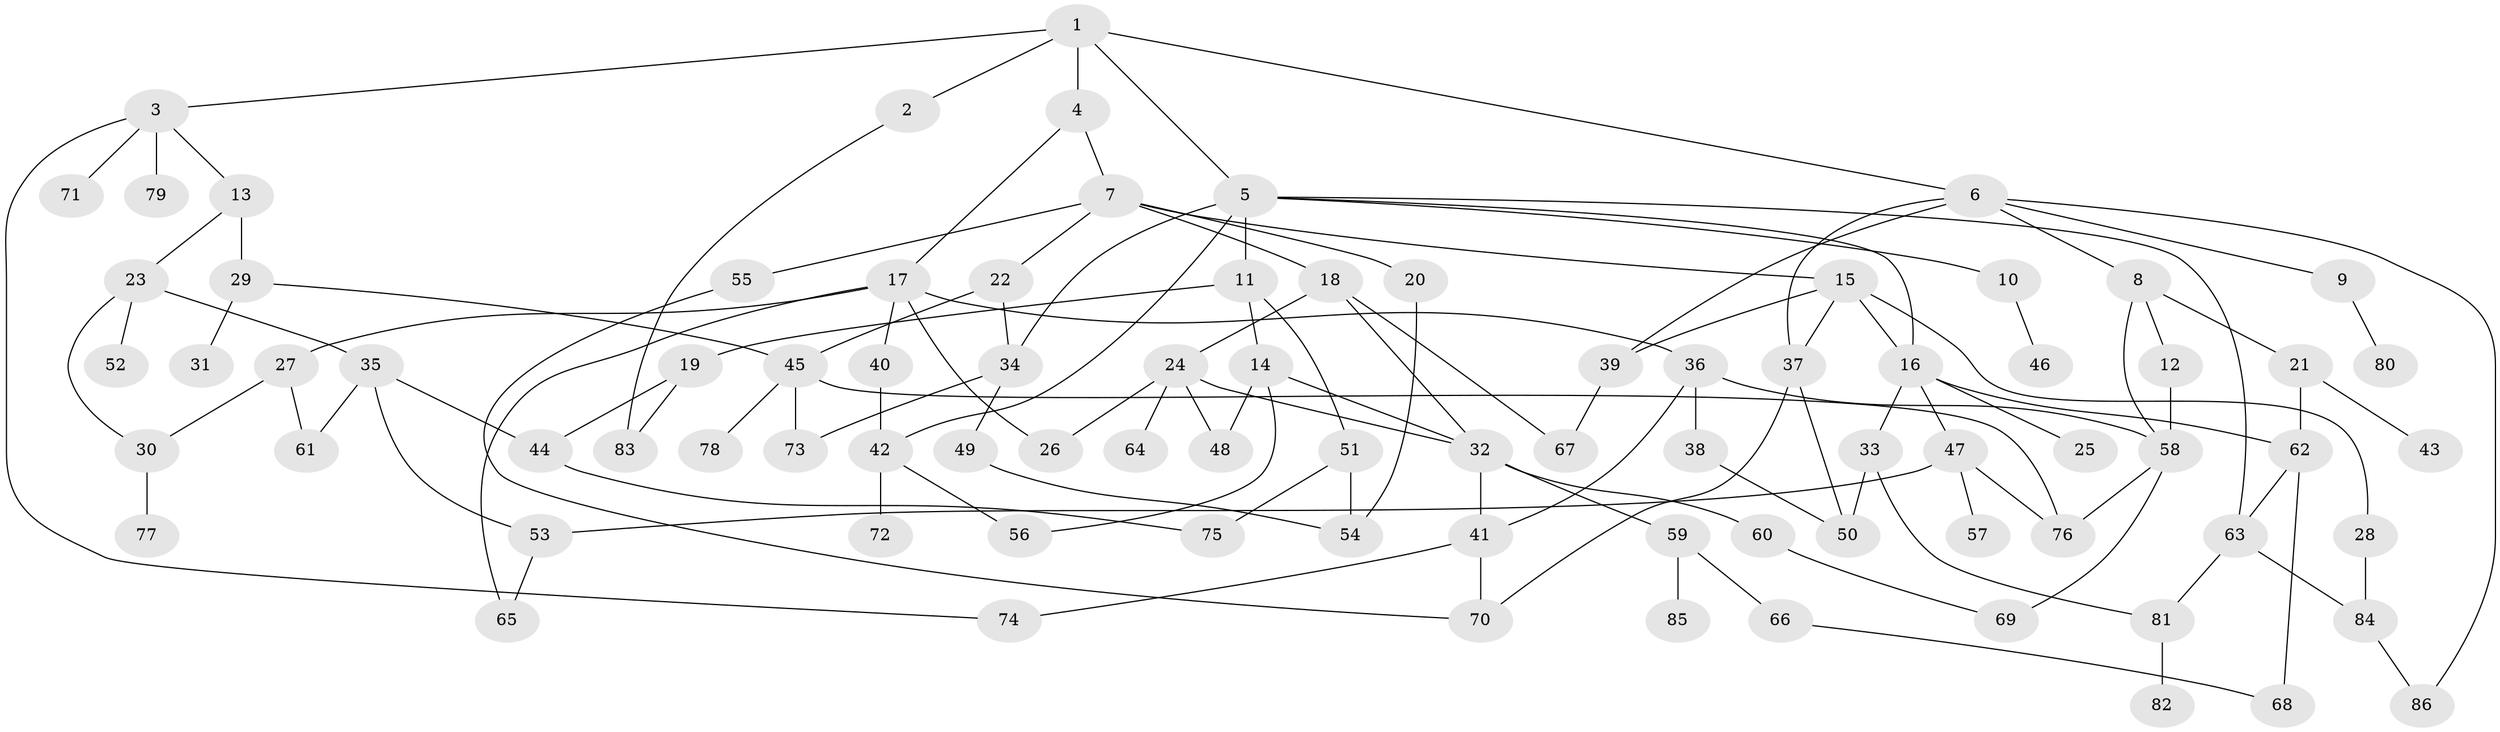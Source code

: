 // coarse degree distribution, {9: 0.03333333333333333, 2: 0.25, 4: 0.15, 3: 0.16666666666666666, 8: 0.016666666666666666, 1: 0.2, 5: 0.1, 7: 0.03333333333333333, 6: 0.05}
// Generated by graph-tools (version 1.1) at 2025/51/02/27/25 19:51:38]
// undirected, 86 vertices, 124 edges
graph export_dot {
graph [start="1"]
  node [color=gray90,style=filled];
  1;
  2;
  3;
  4;
  5;
  6;
  7;
  8;
  9;
  10;
  11;
  12;
  13;
  14;
  15;
  16;
  17;
  18;
  19;
  20;
  21;
  22;
  23;
  24;
  25;
  26;
  27;
  28;
  29;
  30;
  31;
  32;
  33;
  34;
  35;
  36;
  37;
  38;
  39;
  40;
  41;
  42;
  43;
  44;
  45;
  46;
  47;
  48;
  49;
  50;
  51;
  52;
  53;
  54;
  55;
  56;
  57;
  58;
  59;
  60;
  61;
  62;
  63;
  64;
  65;
  66;
  67;
  68;
  69;
  70;
  71;
  72;
  73;
  74;
  75;
  76;
  77;
  78;
  79;
  80;
  81;
  82;
  83;
  84;
  85;
  86;
  1 -- 2;
  1 -- 3;
  1 -- 4;
  1 -- 5;
  1 -- 6;
  2 -- 83;
  3 -- 13;
  3 -- 71;
  3 -- 74;
  3 -- 79;
  4 -- 7;
  4 -- 17;
  5 -- 10;
  5 -- 11;
  5 -- 42;
  5 -- 63;
  5 -- 34;
  5 -- 16;
  6 -- 8;
  6 -- 9;
  6 -- 37;
  6 -- 39;
  6 -- 86;
  7 -- 15;
  7 -- 18;
  7 -- 20;
  7 -- 22;
  7 -- 55;
  8 -- 12;
  8 -- 21;
  8 -- 58;
  9 -- 80;
  10 -- 46;
  11 -- 14;
  11 -- 19;
  11 -- 51;
  12 -- 58;
  13 -- 23;
  13 -- 29;
  14 -- 32;
  14 -- 48;
  14 -- 56;
  15 -- 16;
  15 -- 28;
  15 -- 39;
  15 -- 37;
  16 -- 25;
  16 -- 33;
  16 -- 47;
  16 -- 62;
  17 -- 27;
  17 -- 36;
  17 -- 40;
  17 -- 65;
  17 -- 26;
  18 -- 24;
  18 -- 32;
  18 -- 67;
  19 -- 44;
  19 -- 83;
  20 -- 54;
  21 -- 43;
  21 -- 62;
  22 -- 34;
  22 -- 45;
  23 -- 35;
  23 -- 52;
  23 -- 30;
  24 -- 26;
  24 -- 64;
  24 -- 48;
  24 -- 32;
  27 -- 30;
  27 -- 61;
  28 -- 84;
  29 -- 31;
  29 -- 45;
  30 -- 77;
  32 -- 41;
  32 -- 59;
  32 -- 60;
  33 -- 50;
  33 -- 81;
  34 -- 49;
  34 -- 73;
  35 -- 61;
  35 -- 53;
  35 -- 44;
  36 -- 38;
  36 -- 58;
  36 -- 41;
  37 -- 70;
  37 -- 50;
  38 -- 50;
  39 -- 67;
  40 -- 42;
  41 -- 70;
  41 -- 74;
  42 -- 72;
  42 -- 56;
  44 -- 75;
  45 -- 73;
  45 -- 76;
  45 -- 78;
  47 -- 53;
  47 -- 57;
  47 -- 76;
  49 -- 54;
  51 -- 75;
  51 -- 54;
  53 -- 65;
  55 -- 70;
  58 -- 76;
  58 -- 69;
  59 -- 66;
  59 -- 85;
  60 -- 69;
  62 -- 68;
  62 -- 63;
  63 -- 81;
  63 -- 84;
  66 -- 68;
  81 -- 82;
  84 -- 86;
}

